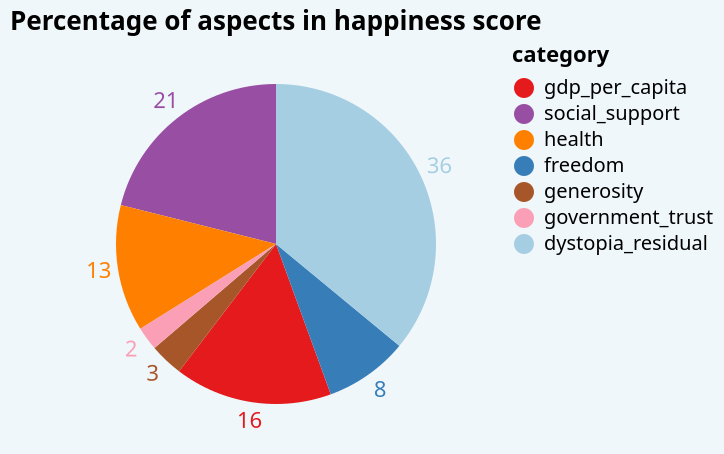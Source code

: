 {
  "$schema": "https://vega.github.io/schema/vega-lite/v4.json",
  "description": "A simple pie chart with embedded data.",
  "title": "Percentage of aspects in happiness score",
  "data": {
    "values": [
      {"category": "gdp_per_capita", "value": 121.95},
      {"category": "social_support", "value": 161.53},
      {"category": "health", "value": 98.06},
      {"category": "freedom", "value": 64.76},
      {"category": "generosity", "value": 25.84},
      {"category": "government_trust", "value": 18.22},
      {"category": "dystopia_residual", "value": 275.63}
    ]
  },
  "transform": [
    {
      "window": [{"op": "sum", "field": "value", "as": "TotalValue"}],
      "frame": [null, null]
    },
    {"calculate": "datum.value/datum.TotalValue * 100", "as": "PercentOfTotal"}
  ],
  "encoding": {
    "theta": {"field": "value", "type": "quantitative", "stack": true},
    "color": {
      "field": "category",
      "type": "nominal",
      "scale": {
        "domain": [
          "gdp_per_capita",
          "social_support",
          "health",
          "freedom",
          "generosity",
          "government_trust",
          "dystopia_residual"
        ],
        "range": [
          "#e41a1c",
          "#984ea3",
          "#ff7f00",
          "#377eb8",
          "#a65628",
          "#fa9fb5",
          "#a6cee3"
        ]
      }
    },
    "opacity": {"value": 1}
  },
  "layer": [
    {"mark": {"type": "arc", "outerRadius": 80}},
    {
      "mark": {"type": "text", "radius": 90},
      "encoding": {
        "text": {
          "field": "PercentOfTotal",
          "type": "quantitative",
          "format": ".0f"
        }
      }
    }
  ],
  "view": {"stroke": null},
  "config": {"background": "#f0f7fa"}
}
